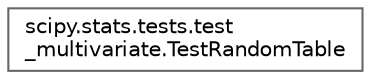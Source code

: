digraph "Graphical Class Hierarchy"
{
 // LATEX_PDF_SIZE
  bgcolor="transparent";
  edge [fontname=Helvetica,fontsize=10,labelfontname=Helvetica,labelfontsize=10];
  node [fontname=Helvetica,fontsize=10,shape=box,height=0.2,width=0.4];
  rankdir="LR";
  Node0 [id="Node000000",label="scipy.stats.tests.test\l_multivariate.TestRandomTable",height=0.2,width=0.4,color="grey40", fillcolor="white", style="filled",URL="$d5/df9/classscipy_1_1stats_1_1tests_1_1test__multivariate_1_1TestRandomTable.html",tooltip=" "];
}
